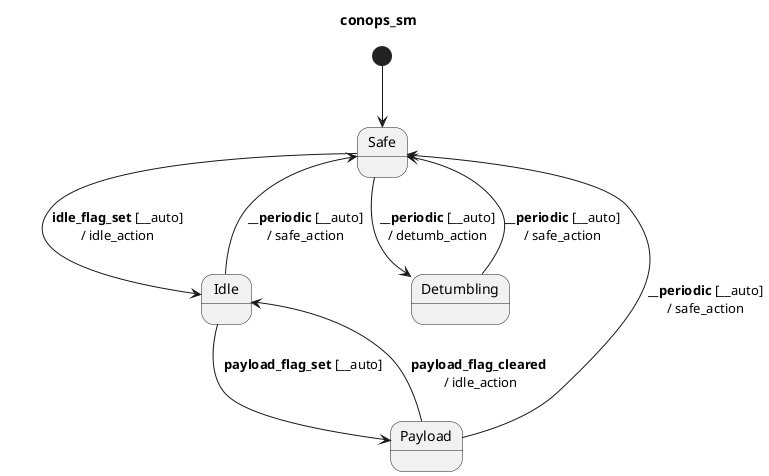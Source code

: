 @startuml
title <b>conops_sm
[*] --> Safe
state Safe
state Idle
state Detumbling
state Payload

Safe --> Detumbling: <b>__periodic</b> [__auto]\n/ detumb_action
Safe --> Idle: <b>idle_flag_set</b> [__auto]\n/ idle_action
Idle --> Safe: <b>__periodic</b> [__auto]\n/ safe_action
Idle --> Payload: <b>payload_flag_set</b> [__auto]\n
Detumbling --> Safe: <b>__periodic</b> [__auto]\n/ safe_action
Payload --> Idle: <b>payload_flag_cleared</b> \n/ idle_action
Payload --> Safe: <b>__periodic</b> [__auto]\n/ safe_action
@enduml
